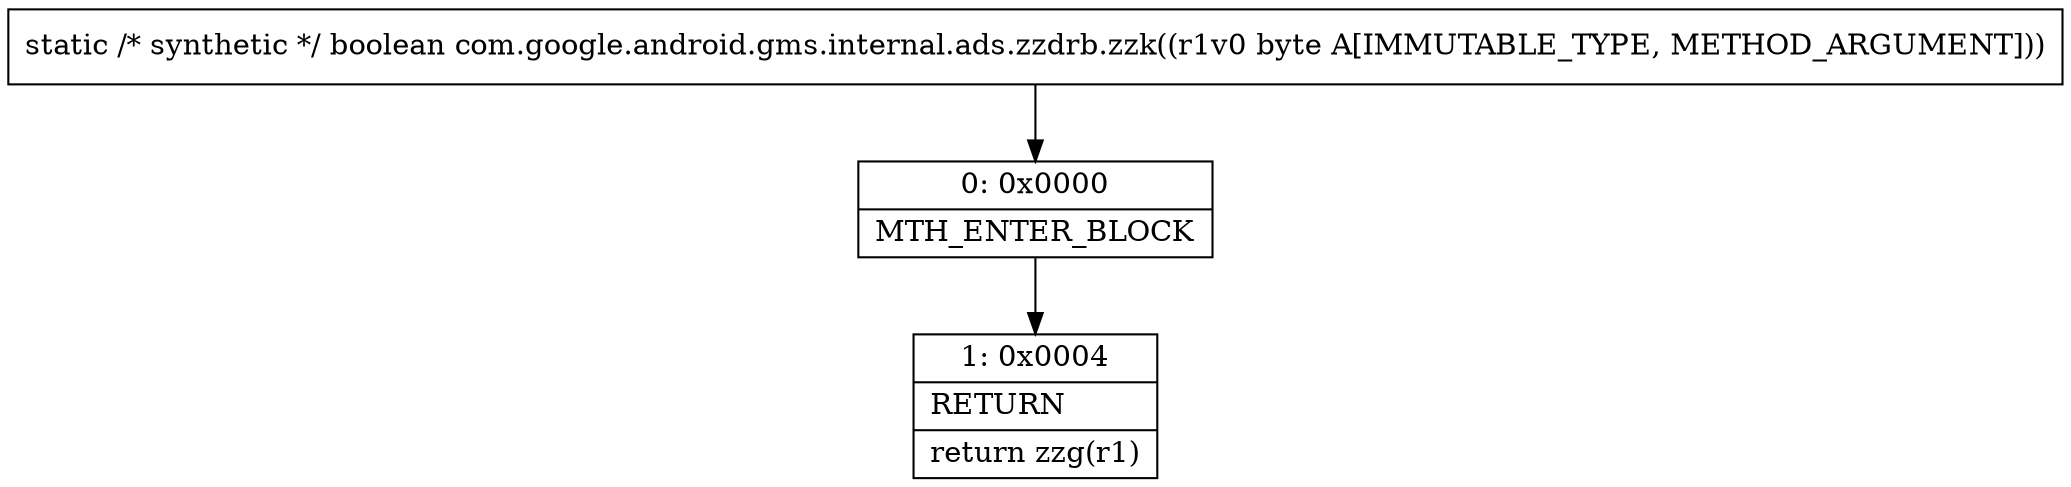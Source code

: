 digraph "CFG forcom.google.android.gms.internal.ads.zzdrb.zzk(B)Z" {
Node_0 [shape=record,label="{0\:\ 0x0000|MTH_ENTER_BLOCK\l}"];
Node_1 [shape=record,label="{1\:\ 0x0004|RETURN\l|return zzg(r1)\l}"];
MethodNode[shape=record,label="{static \/* synthetic *\/ boolean com.google.android.gms.internal.ads.zzdrb.zzk((r1v0 byte A[IMMUTABLE_TYPE, METHOD_ARGUMENT])) }"];
MethodNode -> Node_0;
Node_0 -> Node_1;
}


